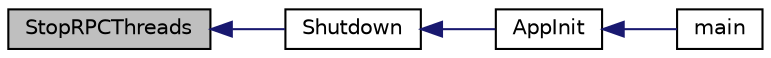digraph "StopRPCThreads"
{
  edge [fontname="Helvetica",fontsize="10",labelfontname="Helvetica",labelfontsize="10"];
  node [fontname="Helvetica",fontsize="10",shape=record];
  rankdir="LR";
  Node243 [label="StopRPCThreads",height=0.2,width=0.4,color="black", fillcolor="grey75", style="filled", fontcolor="black"];
  Node243 -> Node244 [dir="back",color="midnightblue",fontsize="10",style="solid",fontname="Helvetica"];
  Node244 [label="Shutdown",height=0.2,width=0.4,color="black", fillcolor="white", style="filled",URL="$init_8h.html#ac5f038c2b480cf9ef5e19e3eba8dbaf9"];
  Node244 -> Node245 [dir="back",color="midnightblue",fontsize="10",style="solid",fontname="Helvetica"];
  Node245 [label="AppInit",height=0.2,width=0.4,color="black", fillcolor="white", style="filled",URL="$iond_8cpp.html#ac59316b767e6984e1285f0531275286b"];
  Node245 -> Node246 [dir="back",color="midnightblue",fontsize="10",style="solid",fontname="Helvetica"];
  Node246 [label="main",height=0.2,width=0.4,color="black", fillcolor="white", style="filled",URL="$iond_8cpp.html#a0ddf1224851353fc92bfbff6f499fa97"];
}
